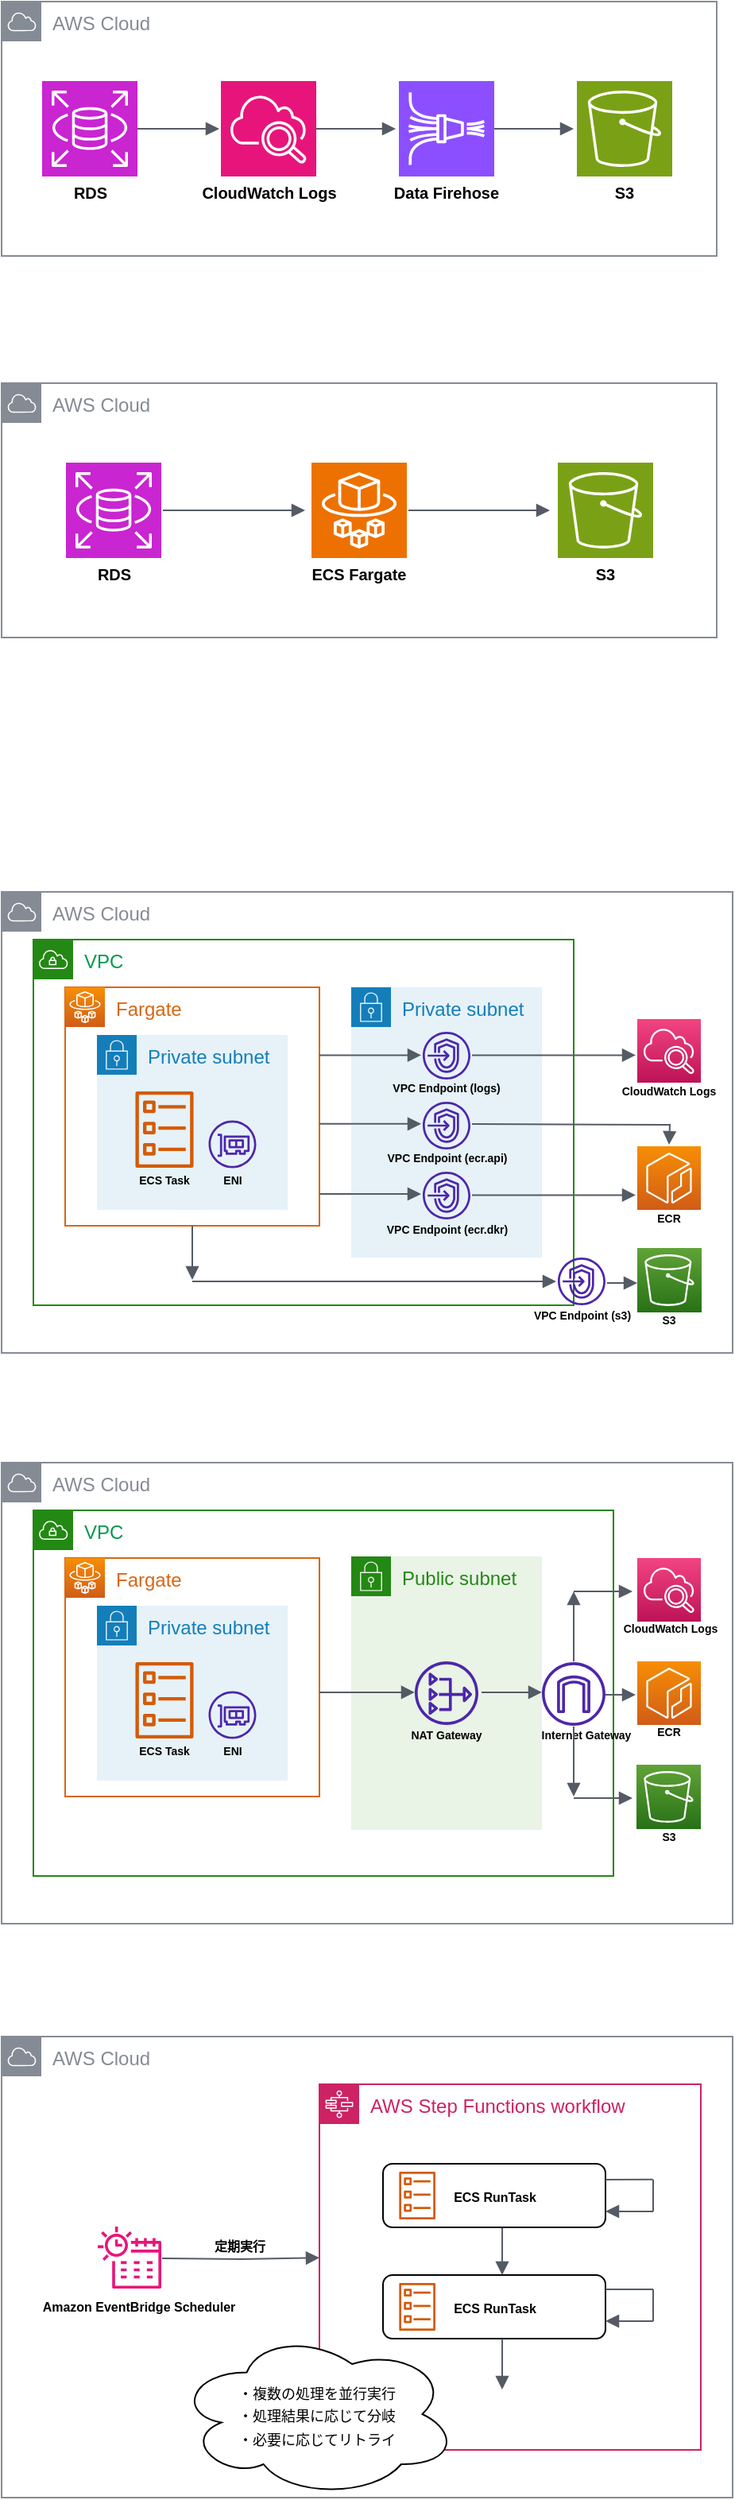 <mxfile>
    <diagram id="STXdUgvK2TSoER9i8NJK" name="ページ1">
        <mxGraphModel dx="736" dy="1633" grid="0" gridSize="10" guides="1" tooltips="1" connect="1" arrows="1" fold="1" page="1" pageScale="1" pageWidth="827" pageHeight="1169" background="#ffffff" math="0" shadow="0">
            <root>
                <mxCell id="0"/>
                <mxCell id="1" parent="0"/>
                <mxCell id="132" value="AWS Cloud" style="sketch=0;outlineConnect=0;gradientColor=none;html=1;whiteSpace=wrap;fontSize=12;fontStyle=0;shape=mxgraph.aws4.group;grIcon=mxgraph.aws4.group_aws_cloud;strokeColor=#858B94;fillColor=none;verticalAlign=top;align=left;spacingLeft=30;fontColor=#858B94;dashed=0;" parent="1" vertex="1">
                    <mxGeometry x="120" y="120" width="460" height="290" as="geometry"/>
                </mxCell>
                <mxCell id="134" value="&lt;font color=&quot;#00994d&quot;&gt;VPC&lt;/font&gt;" style="points=[[0,0],[0.25,0],[0.5,0],[0.75,0],[1,0],[1,0.25],[1,0.5],[1,0.75],[1,1],[0.75,1],[0.5,1],[0.25,1],[0,1],[0,0.75],[0,0.5],[0,0.25]];outlineConnect=0;gradientColor=none;html=1;whiteSpace=wrap;fontSize=12;fontStyle=0;container=1;pointerEvents=0;collapsible=0;recursiveResize=0;shape=mxgraph.aws4.group;grIcon=mxgraph.aws4.group_vpc;strokeColor=#248814;fillColor=none;verticalAlign=top;align=left;spacingLeft=30;fontColor=#AAB7B8;dashed=0;" parent="1" vertex="1">
                    <mxGeometry x="140" y="150" width="340" height="230" as="geometry"/>
                </mxCell>
                <mxCell id="164" value="Fargate" style="points=[[0,0],[0.25,0],[0.5,0],[0.75,0],[1,0],[1,0.25],[1,0.5],[1,0.75],[1,1],[0.75,1],[0.5,1],[0.25,1],[0,1],[0,0.75],[0,0.5],[0,0.25]];outlineConnect=0;gradientColor=none;html=1;whiteSpace=wrap;fontSize=12;fontStyle=0;container=1;pointerEvents=0;collapsible=0;recursiveResize=0;shape=mxgraph.aws4.group;grIcon=mxgraph.aws4.group_spot_fleet;strokeColor=#D86613;fillColor=none;verticalAlign=top;align=left;spacingLeft=30;fontColor=#D86613;dashed=0;strokeWidth=1;" parent="134" vertex="1">
                    <mxGeometry x="20" y="30" width="160" height="150" as="geometry"/>
                </mxCell>
                <mxCell id="135" value="Private subnet" style="points=[[0,0],[0.25,0],[0.5,0],[0.75,0],[1,0],[1,0.25],[1,0.5],[1,0.75],[1,1],[0.75,1],[0.5,1],[0.25,1],[0,1],[0,0.75],[0,0.5],[0,0.25]];outlineConnect=0;gradientColor=none;html=1;whiteSpace=wrap;fontSize=12;fontStyle=0;container=1;pointerEvents=0;collapsible=0;recursiveResize=0;shape=mxgraph.aws4.group;grIcon=mxgraph.aws4.group_security_group;grStroke=0;strokeColor=#147EBA;fillColor=#E6F2F8;verticalAlign=top;align=left;spacingLeft=30;fontColor=#147EBA;dashed=0;" parent="164" vertex="1">
                    <mxGeometry x="20" y="30" width="120" height="110" as="geometry"/>
                </mxCell>
                <mxCell id="148" value="&lt;span style=&quot;font-size: 7px;&quot;&gt;ENI&lt;/span&gt;" style="rounded=0;whiteSpace=wrap;html=1;fillColor=none;fontColor=#000000;strokeColor=none;fontStyle=1" parent="135" vertex="1">
                    <mxGeometry x="52.5" y="79.5" width="65" height="20" as="geometry"/>
                </mxCell>
                <mxCell id="146" value="" style="sketch=0;outlineConnect=0;fontColor=#232F3E;gradientColor=none;fillColor=#4D27AA;strokeColor=none;dashed=0;verticalLabelPosition=bottom;verticalAlign=top;align=center;html=1;fontSize=12;fontStyle=0;aspect=fixed;pointerEvents=1;shape=mxgraph.aws4.elastic_network_interface;strokeWidth=0;" parent="135" vertex="1">
                    <mxGeometry x="70" y="53.5" width="30" height="30" as="geometry"/>
                </mxCell>
                <mxCell id="174" value="" style="sketch=0;outlineConnect=0;fontColor=#232F3E;gradientColor=none;fillColor=#D45B07;strokeColor=none;dashed=0;verticalLabelPosition=bottom;verticalAlign=top;align=center;html=1;fontSize=12;fontStyle=0;aspect=fixed;pointerEvents=1;shape=mxgraph.aws4.ecs_task;strokeWidth=1;" parent="135" vertex="1">
                    <mxGeometry x="24" y="35.5" width="37" height="48" as="geometry"/>
                </mxCell>
                <mxCell id="177" value="&lt;span style=&quot;font-size: 7px;&quot;&gt;ECS Task&lt;br&gt;&lt;/span&gt;" style="rounded=0;whiteSpace=wrap;html=1;fillColor=none;fontColor=#000000;strokeColor=none;fontStyle=1" parent="135" vertex="1">
                    <mxGeometry x="10" y="79.5" width="65" height="20" as="geometry"/>
                </mxCell>
                <mxCell id="165" value="" style="sketch=0;points=[[0,0,0],[0.25,0,0],[0.5,0,0],[0.75,0,0],[1,0,0],[0,1,0],[0.25,1,0],[0.5,1,0],[0.75,1,0],[1,1,0],[0,0.25,0],[0,0.5,0],[0,0.75,0],[1,0.25,0],[1,0.5,0],[1,0.75,0]];outlineConnect=0;fontColor=#232F3E;gradientColor=#F78E04;gradientDirection=north;fillColor=#D05C17;strokeColor=#ffffff;dashed=0;verticalLabelPosition=bottom;verticalAlign=top;align=center;html=1;fontSize=12;fontStyle=0;aspect=fixed;shape=mxgraph.aws4.resourceIcon;resIcon=mxgraph.aws4.fargate;strokeWidth=1;" parent="164" vertex="1">
                    <mxGeometry width="25" height="25" as="geometry"/>
                </mxCell>
                <mxCell id="178" value="Private subnet" style="points=[[0,0],[0.25,0],[0.5,0],[0.75,0],[1,0],[1,0.25],[1,0.5],[1,0.75],[1,1],[0.75,1],[0.5,1],[0.25,1],[0,1],[0,0.75],[0,0.5],[0,0.25]];outlineConnect=0;gradientColor=none;html=1;whiteSpace=wrap;fontSize=12;fontStyle=0;container=1;pointerEvents=0;collapsible=0;recursiveResize=0;shape=mxgraph.aws4.group;grIcon=mxgraph.aws4.group_security_group;grStroke=0;strokeColor=#147EBA;fillColor=#E6F2F8;verticalAlign=top;align=left;spacingLeft=30;fontColor=#147EBA;dashed=0;" parent="134" vertex="1">
                    <mxGeometry x="200" y="30" width="120" height="170" as="geometry"/>
                </mxCell>
                <mxCell id="183" value="&lt;span style=&quot;font-size: 7px;&quot;&gt;VPC Endpoint (logs)&lt;br&gt;&lt;/span&gt;" style="rounded=0;whiteSpace=wrap;html=1;fillColor=none;fontColor=#000000;strokeColor=none;fontStyle=1" parent="178" vertex="1">
                    <mxGeometry x="25" y="52" width="70" height="20" as="geometry"/>
                </mxCell>
                <mxCell id="193" value="&lt;span style=&quot;font-size: 7px;&quot;&gt;VPC Endpoint (ecr.dkr)&lt;br&gt;&lt;/span&gt;" style="rounded=0;whiteSpace=wrap;html=1;fillColor=none;fontColor=#000000;strokeColor=none;fontStyle=1" parent="178" vertex="1">
                    <mxGeometry x="17.5" y="139" width="85" height="23" as="geometry"/>
                </mxCell>
                <mxCell id="194" value="" style="sketch=0;outlineConnect=0;fontColor=#232F3E;gradientColor=none;fillColor=#4D27AA;strokeColor=none;dashed=0;verticalLabelPosition=bottom;verticalAlign=top;align=center;html=1;fontSize=12;fontStyle=0;aspect=fixed;pointerEvents=1;shape=mxgraph.aws4.endpoints;strokeWidth=1;" parent="178" vertex="1">
                    <mxGeometry x="45" y="116" width="30" height="30" as="geometry"/>
                </mxCell>
                <mxCell id="184" value="" style="sketch=0;outlineConnect=0;fontColor=#232F3E;gradientColor=none;fillColor=#4D27AA;strokeColor=none;dashed=0;verticalLabelPosition=bottom;verticalAlign=top;align=center;html=1;fontSize=12;fontStyle=0;aspect=fixed;pointerEvents=1;shape=mxgraph.aws4.endpoints;strokeWidth=1;" parent="178" vertex="1">
                    <mxGeometry x="45" y="28" width="30" height="30" as="geometry"/>
                </mxCell>
                <mxCell id="191" value="&lt;span style=&quot;font-size: 7px;&quot;&gt;VPC Endpoint (ecr.api)&lt;br&gt;&lt;/span&gt;" style="rounded=0;whiteSpace=wrap;html=1;fillColor=none;fontColor=#000000;strokeColor=none;fontStyle=1" parent="178" vertex="1">
                    <mxGeometry x="17.5" y="96" width="85" height="20" as="geometry"/>
                </mxCell>
                <mxCell id="192" value="" style="sketch=0;outlineConnect=0;fontColor=#232F3E;gradientColor=none;fillColor=#4D27AA;strokeColor=none;dashed=0;verticalLabelPosition=bottom;verticalAlign=top;align=center;html=1;fontSize=12;fontStyle=0;aspect=fixed;pointerEvents=1;shape=mxgraph.aws4.endpoints;strokeWidth=1;" parent="178" vertex="1">
                    <mxGeometry x="45" y="72" width="30" height="30" as="geometry"/>
                </mxCell>
                <mxCell id="205" value="" style="edgeStyle=orthogonalEdgeStyle;html=1;endArrow=block;elbow=vertical;startArrow=none;endFill=1;strokeColor=#545B64;rounded=0;fontSize=8;fontColor=#00994D;" parent="178" edge="1">
                    <mxGeometry width="100" relative="1" as="geometry">
                        <mxPoint x="-20" y="42.71" as="sourcePoint"/>
                        <mxPoint x="44" y="42.71" as="targetPoint"/>
                    </mxGeometry>
                </mxCell>
                <mxCell id="206" value="" style="edgeStyle=orthogonalEdgeStyle;html=1;endArrow=block;elbow=vertical;startArrow=none;endFill=1;strokeColor=#545B64;rounded=0;fontSize=8;fontColor=#00994D;" parent="178" edge="1">
                    <mxGeometry width="100" relative="1" as="geometry">
                        <mxPoint x="-20" y="85.91" as="sourcePoint"/>
                        <mxPoint x="44" y="85.91" as="targetPoint"/>
                    </mxGeometry>
                </mxCell>
                <mxCell id="208" value="" style="edgeStyle=orthogonalEdgeStyle;html=1;endArrow=block;elbow=vertical;startArrow=none;endFill=1;strokeColor=#545B64;rounded=0;fontSize=8;fontColor=#00994D;" parent="178" edge="1">
                    <mxGeometry width="100" relative="1" as="geometry">
                        <mxPoint x="76" y="42.71" as="sourcePoint"/>
                        <mxPoint x="179" y="42.71" as="targetPoint"/>
                    </mxGeometry>
                </mxCell>
                <mxCell id="209" value="" style="edgeStyle=orthogonalEdgeStyle;html=1;endArrow=block;elbow=vertical;startArrow=none;endFill=1;strokeColor=#545B64;rounded=0;fontSize=8;fontColor=#00994D;" parent="178" edge="1">
                    <mxGeometry width="100" relative="1" as="geometry">
                        <mxPoint x="76" y="130.71" as="sourcePoint"/>
                        <mxPoint x="179" y="130.71" as="targetPoint"/>
                    </mxGeometry>
                </mxCell>
                <mxCell id="214" value="" style="edgeStyle=orthogonalEdgeStyle;html=1;endArrow=block;elbow=vertical;startArrow=none;endFill=1;strokeColor=#545B64;rounded=0;fontSize=8;fontColor=#00994D;" parent="134" edge="1">
                    <mxGeometry width="100" relative="1" as="geometry">
                        <mxPoint x="276" y="116" as="sourcePoint"/>
                        <mxPoint x="400" y="129" as="targetPoint"/>
                    </mxGeometry>
                </mxCell>
                <mxCell id="219" value="" style="edgeStyle=orthogonalEdgeStyle;html=1;endArrow=block;elbow=vertical;startArrow=none;endFill=1;strokeColor=#545B64;rounded=0;fontSize=8;fontColor=#00994D;" parent="134" edge="1">
                    <mxGeometry width="100" relative="1" as="geometry">
                        <mxPoint x="100" y="215.0" as="sourcePoint"/>
                        <mxPoint x="329" y="215.0" as="targetPoint"/>
                    </mxGeometry>
                </mxCell>
                <mxCell id="185" value="" style="sketch=0;points=[[0,0,0],[0.25,0,0],[0.5,0,0],[0.75,0,0],[1,0,0],[0,1,0],[0.25,1,0],[0.5,1,0],[0.75,1,0],[1,1,0],[0,0.25,0],[0,0.5,0],[0,0.75,0],[1,0.25,0],[1,0.5,0],[1,0.75,0]];points=[[0,0,0],[0.25,0,0],[0.5,0,0],[0.75,0,0],[1,0,0],[0,1,0],[0.25,1,0],[0.5,1,0],[0.75,1,0],[1,1,0],[0,0.25,0],[0,0.5,0],[0,0.75,0],[1,0.25,0],[1,0.5,0],[1,0.75,0]];outlineConnect=0;fontColor=#232F3E;gradientColor=#F34482;gradientDirection=north;fillColor=#BC1356;strokeColor=#ffffff;dashed=0;verticalLabelPosition=bottom;verticalAlign=top;align=center;html=1;fontSize=12;fontStyle=0;aspect=fixed;shape=mxgraph.aws4.resourceIcon;resIcon=mxgraph.aws4.cloudwatch_2;strokeWidth=1;" parent="1" vertex="1">
                    <mxGeometry x="520" y="200" width="40" height="40" as="geometry"/>
                </mxCell>
                <mxCell id="186" value="&lt;span style=&quot;font-size: 7px;&quot;&gt;CloudWatch Logs&lt;br&gt;&lt;/span&gt;" style="rounded=0;whiteSpace=wrap;html=1;fillColor=none;fontColor=#000000;strokeColor=none;fontStyle=1" parent="1" vertex="1">
                    <mxGeometry x="505" y="234" width="70" height="20" as="geometry"/>
                </mxCell>
                <mxCell id="195" value="&lt;span style=&quot;font-size: 7px;&quot;&gt;VPC Endpoint (s3)&lt;br&gt;&lt;/span&gt;" style="rounded=0;whiteSpace=wrap;html=1;fillColor=none;fontColor=#000000;strokeColor=none;fontStyle=1" parent="1" vertex="1">
                    <mxGeometry x="452.5" y="373" width="65" height="23" as="geometry"/>
                </mxCell>
                <mxCell id="197" value="" style="sketch=0;points=[[0,0,0],[0.25,0,0],[0.5,0,0],[0.75,0,0],[1,0,0],[0,1,0],[0.25,1,0],[0.5,1,0],[0.75,1,0],[1,1,0],[0,0.25,0],[0,0.5,0],[0,0.75,0],[1,0.25,0],[1,0.5,0],[1,0.75,0]];outlineConnect=0;fontColor=#232F3E;gradientColor=#F78E04;gradientDirection=north;fillColor=#D05C17;strokeColor=#ffffff;dashed=0;verticalLabelPosition=bottom;verticalAlign=top;align=center;html=1;fontSize=12;fontStyle=0;aspect=fixed;shape=mxgraph.aws4.resourceIcon;resIcon=mxgraph.aws4.ecr;strokeWidth=1;" parent="1" vertex="1">
                    <mxGeometry x="520" y="280" width="40" height="40" as="geometry"/>
                </mxCell>
                <mxCell id="198" value="&lt;span style=&quot;font-size: 7px;&quot;&gt;ECR&lt;br&gt;&lt;/span&gt;" style="rounded=0;whiteSpace=wrap;html=1;fillColor=none;fontColor=#000000;strokeColor=none;fontStyle=1" parent="1" vertex="1">
                    <mxGeometry x="505" y="314" width="70" height="20" as="geometry"/>
                </mxCell>
                <mxCell id="199" value="" style="sketch=0;points=[[0,0,0],[0.25,0,0],[0.5,0,0],[0.75,0,0],[1,0,0],[0,1,0],[0.25,1,0],[0.5,1,0],[0.75,1,0],[1,1,0],[0,0.25,0],[0,0.5,0],[0,0.75,0],[1,0.25,0],[1,0.5,0],[1,0.75,0]];outlineConnect=0;fontColor=#232F3E;gradientColor=#60A337;gradientDirection=north;fillColor=#277116;strokeColor=#ffffff;dashed=0;verticalLabelPosition=bottom;verticalAlign=top;align=center;html=1;fontSize=12;fontStyle=0;aspect=fixed;shape=mxgraph.aws4.resourceIcon;resIcon=mxgraph.aws4.s3;strokeWidth=1;" parent="1" vertex="1">
                    <mxGeometry x="520" y="344" width="40.5" height="40.5" as="geometry"/>
                </mxCell>
                <mxCell id="200" value="&lt;span style=&quot;font-size: 7px;&quot;&gt;S3&lt;br&gt;&lt;/span&gt;" style="rounded=0;whiteSpace=wrap;html=1;fillColor=none;fontColor=#000000;strokeColor=none;fontStyle=1" parent="1" vertex="1">
                    <mxGeometry x="505" y="378" width="70" height="20" as="geometry"/>
                </mxCell>
                <mxCell id="207" value="" style="edgeStyle=orthogonalEdgeStyle;html=1;endArrow=block;elbow=vertical;startArrow=none;endFill=1;strokeColor=#545B64;rounded=0;fontSize=8;fontColor=#00994D;" parent="1" edge="1">
                    <mxGeometry width="100" relative="1" as="geometry">
                        <mxPoint x="320" y="310.0" as="sourcePoint"/>
                        <mxPoint x="384" y="310.0" as="targetPoint"/>
                    </mxGeometry>
                </mxCell>
                <mxCell id="220" value="" style="edgeStyle=orthogonalEdgeStyle;html=1;endArrow=block;elbow=vertical;startArrow=none;endFill=1;strokeColor=#545B64;rounded=0;fontSize=8;fontColor=#00994D;" parent="1" edge="1">
                    <mxGeometry width="100" relative="1" as="geometry">
                        <mxPoint x="240" y="330" as="sourcePoint"/>
                        <mxPoint x="240" y="364" as="targetPoint"/>
                        <Array as="points">
                            <mxPoint x="240" y="350"/>
                            <mxPoint x="240" y="350"/>
                        </Array>
                    </mxGeometry>
                </mxCell>
                <mxCell id="222" value="" style="edgeStyle=orthogonalEdgeStyle;html=1;endArrow=block;elbow=vertical;startArrow=none;endFill=1;strokeColor=#545B64;rounded=0;fontSize=8;fontColor=#00994D;" parent="1" edge="1">
                    <mxGeometry width="100" relative="1" as="geometry">
                        <mxPoint x="501" y="366" as="sourcePoint"/>
                        <mxPoint x="520" y="366" as="targetPoint"/>
                    </mxGeometry>
                </mxCell>
                <mxCell id="196" value="" style="sketch=0;outlineConnect=0;fontColor=#232F3E;gradientColor=none;fillColor=#4D27AA;strokeColor=none;dashed=0;verticalLabelPosition=bottom;verticalAlign=top;align=center;html=1;fontSize=12;fontStyle=0;aspect=fixed;pointerEvents=1;shape=mxgraph.aws4.endpoints;strokeWidth=1;" parent="1" vertex="1">
                    <mxGeometry x="470" y="350" width="30" height="30" as="geometry"/>
                </mxCell>
                <mxCell id="278" value="AWS Cloud" style="sketch=0;outlineConnect=0;gradientColor=none;html=1;whiteSpace=wrap;fontSize=12;fontStyle=0;shape=mxgraph.aws4.group;grIcon=mxgraph.aws4.group_aws_cloud;strokeColor=#858B94;fillColor=none;verticalAlign=top;align=left;spacingLeft=30;fontColor=#858B94;dashed=0;" parent="1" vertex="1">
                    <mxGeometry x="120" y="479" width="460" height="290" as="geometry"/>
                </mxCell>
                <mxCell id="279" value="&lt;font color=&quot;#00994d&quot;&gt;VPC&lt;/font&gt;" style="points=[[0,0],[0.25,0],[0.5,0],[0.75,0],[1,0],[1,0.25],[1,0.5],[1,0.75],[1,1],[0.75,1],[0.5,1],[0.25,1],[0,1],[0,0.75],[0,0.5],[0,0.25]];outlineConnect=0;gradientColor=none;html=1;whiteSpace=wrap;fontSize=12;fontStyle=0;container=1;pointerEvents=0;collapsible=0;recursiveResize=0;shape=mxgraph.aws4.group;grIcon=mxgraph.aws4.group_vpc;strokeColor=#248814;fillColor=none;verticalAlign=top;align=left;spacingLeft=30;fontColor=#AAB7B8;dashed=0;" parent="1" vertex="1">
                    <mxGeometry x="140" y="509" width="365" height="230" as="geometry"/>
                </mxCell>
                <mxCell id="280" value="Fargate" style="points=[[0,0],[0.25,0],[0.5,0],[0.75,0],[1,0],[1,0.25],[1,0.5],[1,0.75],[1,1],[0.75,1],[0.5,1],[0.25,1],[0,1],[0,0.75],[0,0.5],[0,0.25]];outlineConnect=0;gradientColor=none;html=1;whiteSpace=wrap;fontSize=12;fontStyle=0;container=1;pointerEvents=0;collapsible=0;recursiveResize=0;shape=mxgraph.aws4.group;grIcon=mxgraph.aws4.group_spot_fleet;strokeColor=#D86613;fillColor=none;verticalAlign=top;align=left;spacingLeft=30;fontColor=#D86613;dashed=0;strokeWidth=1;" parent="279" vertex="1">
                    <mxGeometry x="20" y="30" width="160" height="150" as="geometry"/>
                </mxCell>
                <mxCell id="281" value="Private subnet" style="points=[[0,0],[0.25,0],[0.5,0],[0.75,0],[1,0],[1,0.25],[1,0.5],[1,0.75],[1,1],[0.75,1],[0.5,1],[0.25,1],[0,1],[0,0.75],[0,0.5],[0,0.25]];outlineConnect=0;gradientColor=none;html=1;whiteSpace=wrap;fontSize=12;fontStyle=0;container=1;pointerEvents=0;collapsible=0;recursiveResize=0;shape=mxgraph.aws4.group;grIcon=mxgraph.aws4.group_security_group;grStroke=0;strokeColor=#147EBA;fillColor=#E6F2F8;verticalAlign=top;align=left;spacingLeft=30;fontColor=#147EBA;dashed=0;" parent="280" vertex="1">
                    <mxGeometry x="20" y="30" width="120" height="110" as="geometry"/>
                </mxCell>
                <mxCell id="282" value="&lt;span style=&quot;font-size: 7px;&quot;&gt;ENI&lt;/span&gt;" style="rounded=0;whiteSpace=wrap;html=1;fillColor=none;fontColor=#000000;strokeColor=none;fontStyle=1" parent="281" vertex="1">
                    <mxGeometry x="52.5" y="79.5" width="65" height="20" as="geometry"/>
                </mxCell>
                <mxCell id="283" value="" style="sketch=0;outlineConnect=0;fontColor=#232F3E;gradientColor=none;fillColor=#4D27AA;strokeColor=none;dashed=0;verticalLabelPosition=bottom;verticalAlign=top;align=center;html=1;fontSize=12;fontStyle=0;aspect=fixed;pointerEvents=1;shape=mxgraph.aws4.elastic_network_interface;strokeWidth=0;" parent="281" vertex="1">
                    <mxGeometry x="70" y="53.5" width="30" height="30" as="geometry"/>
                </mxCell>
                <mxCell id="284" value="" style="sketch=0;outlineConnect=0;fontColor=#232F3E;gradientColor=none;fillColor=#D45B07;strokeColor=none;dashed=0;verticalLabelPosition=bottom;verticalAlign=top;align=center;html=1;fontSize=12;fontStyle=0;aspect=fixed;pointerEvents=1;shape=mxgraph.aws4.ecs_task;strokeWidth=1;" parent="281" vertex="1">
                    <mxGeometry x="24" y="35.5" width="37" height="48" as="geometry"/>
                </mxCell>
                <mxCell id="286" value="&lt;span style=&quot;font-size: 7px;&quot;&gt;ECS Task&lt;br&gt;&lt;/span&gt;" style="rounded=0;whiteSpace=wrap;html=1;fillColor=none;fontColor=#000000;strokeColor=none;fontStyle=1" parent="281" vertex="1">
                    <mxGeometry x="10" y="79.5" width="65" height="20" as="geometry"/>
                </mxCell>
                <mxCell id="287" value="" style="sketch=0;points=[[0,0,0],[0.25,0,0],[0.5,0,0],[0.75,0,0],[1,0,0],[0,1,0],[0.25,1,0],[0.5,1,0],[0.75,1,0],[1,1,0],[0,0.25,0],[0,0.5,0],[0,0.75,0],[1,0.25,0],[1,0.5,0],[1,0.75,0]];outlineConnect=0;fontColor=#232F3E;gradientColor=#F78E04;gradientDirection=north;fillColor=#D05C17;strokeColor=#ffffff;dashed=0;verticalLabelPosition=bottom;verticalAlign=top;align=center;html=1;fontSize=12;fontStyle=0;aspect=fixed;shape=mxgraph.aws4.resourceIcon;resIcon=mxgraph.aws4.fargate;strokeWidth=1;" parent="280" vertex="1">
                    <mxGeometry width="25" height="25" as="geometry"/>
                </mxCell>
                <mxCell id="233" value="" style="sketch=0;outlineConnect=0;fontColor=#232F3E;gradientColor=none;fillColor=#4D27AA;strokeColor=none;dashed=0;verticalLabelPosition=bottom;verticalAlign=top;align=center;html=1;fontSize=12;fontStyle=0;aspect=fixed;pointerEvents=1;shape=mxgraph.aws4.internet_gateway;" parent="279" vertex="1">
                    <mxGeometry x="320" y="95.5" width="40" height="40" as="geometry"/>
                </mxCell>
                <mxCell id="331" value="&lt;span style=&quot;font-size: 7px;&quot;&gt;Internet Gateway&lt;br&gt;&lt;/span&gt;" style="rounded=0;whiteSpace=wrap;html=1;fillColor=none;fontColor=#000000;strokeColor=none;fontStyle=1" parent="279" vertex="1">
                    <mxGeometry x="313" y="130" width="70" height="20" as="geometry"/>
                </mxCell>
                <mxCell id="302" value="" style="sketch=0;points=[[0,0,0],[0.25,0,0],[0.5,0,0],[0.75,0,0],[1,0,0],[0,1,0],[0.25,1,0],[0.5,1,0],[0.75,1,0],[1,1,0],[0,0.25,0],[0,0.5,0],[0,0.75,0],[1,0.25,0],[1,0.5,0],[1,0.75,0]];points=[[0,0,0],[0.25,0,0],[0.5,0,0],[0.75,0,0],[1,0,0],[0,1,0],[0.25,1,0],[0.5,1,0],[0.75,1,0],[1,1,0],[0,0.25,0],[0,0.5,0],[0,0.75,0],[1,0.25,0],[1,0.5,0],[1,0.75,0]];outlineConnect=0;fontColor=#232F3E;gradientColor=#F34482;gradientDirection=north;fillColor=#BC1356;strokeColor=#ffffff;dashed=0;verticalLabelPosition=bottom;verticalAlign=top;align=center;html=1;fontSize=12;fontStyle=0;aspect=fixed;shape=mxgraph.aws4.resourceIcon;resIcon=mxgraph.aws4.cloudwatch_2;strokeWidth=1;" parent="1" vertex="1">
                    <mxGeometry x="520" y="539" width="40" height="40" as="geometry"/>
                </mxCell>
                <mxCell id="303" value="&lt;span style=&quot;font-size: 7px;&quot;&gt;CloudWatch Logs&lt;br&gt;&lt;/span&gt;" style="rounded=0;whiteSpace=wrap;html=1;fillColor=none;fontColor=#000000;strokeColor=none;fontStyle=1" parent="1" vertex="1">
                    <mxGeometry x="506.25" y="572" width="70" height="20" as="geometry"/>
                </mxCell>
                <mxCell id="305" value="" style="sketch=0;points=[[0,0,0],[0.25,0,0],[0.5,0,0],[0.75,0,0],[1,0,0],[0,1,0],[0.25,1,0],[0.5,1,0],[0.75,1,0],[1,1,0],[0,0.25,0],[0,0.5,0],[0,0.75,0],[1,0.25,0],[1,0.5,0],[1,0.75,0]];outlineConnect=0;fontColor=#232F3E;gradientColor=#F78E04;gradientDirection=north;fillColor=#D05C17;strokeColor=#ffffff;dashed=0;verticalLabelPosition=bottom;verticalAlign=top;align=center;html=1;fontSize=12;fontStyle=0;aspect=fixed;shape=mxgraph.aws4.resourceIcon;resIcon=mxgraph.aws4.ecr;strokeWidth=1;" parent="1" vertex="1">
                    <mxGeometry x="520" y="604" width="40" height="40" as="geometry"/>
                </mxCell>
                <mxCell id="306" value="&lt;span style=&quot;font-size: 7px;&quot;&gt;ECR&lt;br&gt;&lt;/span&gt;" style="rounded=0;whiteSpace=wrap;html=1;fillColor=none;fontColor=#000000;strokeColor=none;fontStyle=1" parent="1" vertex="1">
                    <mxGeometry x="505" y="637" width="70" height="20" as="geometry"/>
                </mxCell>
                <mxCell id="307" value="" style="sketch=0;points=[[0,0,0],[0.25,0,0],[0.5,0,0],[0.75,0,0],[1,0,0],[0,1,0],[0.25,1,0],[0.5,1,0],[0.75,1,0],[1,1,0],[0,0.25,0],[0,0.5,0],[0,0.75,0],[1,0.25,0],[1,0.5,0],[1,0.75,0]];outlineConnect=0;fontColor=#232F3E;gradientColor=#60A337;gradientDirection=north;fillColor=#277116;strokeColor=#ffffff;dashed=0;verticalLabelPosition=bottom;verticalAlign=top;align=center;html=1;fontSize=12;fontStyle=0;aspect=fixed;shape=mxgraph.aws4.resourceIcon;resIcon=mxgraph.aws4.s3;strokeWidth=1;" parent="1" vertex="1">
                    <mxGeometry x="519.5" y="669" width="40.5" height="40.5" as="geometry"/>
                </mxCell>
                <mxCell id="308" value="&lt;span style=&quot;font-size: 7px;&quot;&gt;S3&lt;br&gt;&lt;/span&gt;" style="rounded=0;whiteSpace=wrap;html=1;fillColor=none;fontColor=#000000;strokeColor=none;fontStyle=1" parent="1" vertex="1">
                    <mxGeometry x="505" y="703" width="70" height="20" as="geometry"/>
                </mxCell>
                <mxCell id="315" value="Public subnet" style="points=[[0,0],[0.25,0],[0.5,0],[0.75,0],[1,0],[1,0.25],[1,0.5],[1,0.75],[1,1],[0.75,1],[0.5,1],[0.25,1],[0,1],[0,0.75],[0,0.5],[0,0.25]];outlineConnect=0;gradientColor=none;html=1;whiteSpace=wrap;fontSize=12;fontStyle=0;container=1;pointerEvents=0;collapsible=0;recursiveResize=0;shape=mxgraph.aws4.group;grIcon=mxgraph.aws4.group_security_group;grStroke=0;strokeColor=#248814;fillColor=#E9F3E6;verticalAlign=top;align=left;spacingLeft=30;fontColor=#248814;dashed=0;" parent="1" vertex="1">
                    <mxGeometry x="340" y="538" width="120" height="172" as="geometry"/>
                </mxCell>
                <mxCell id="242" value="" style="sketch=0;outlineConnect=0;fontColor=#232F3E;gradientColor=none;fillColor=#4D27AA;strokeColor=none;dashed=0;verticalLabelPosition=bottom;verticalAlign=top;align=center;html=1;fontSize=12;fontStyle=0;aspect=fixed;pointerEvents=1;shape=mxgraph.aws4.nat_gateway;" parent="315" vertex="1">
                    <mxGeometry x="40" y="66" width="40" height="40" as="geometry"/>
                </mxCell>
                <mxCell id="241" value="" style="edgeStyle=orthogonalEdgeStyle;html=1;endArrow=block;elbow=vertical;startArrow=none;endFill=1;strokeColor=#545B64;rounded=0;fontSize=8;fontColor=#00994D;" parent="315" edge="1">
                    <mxGeometry width="100" relative="1" as="geometry">
                        <mxPoint x="-20" y="85.44" as="sourcePoint"/>
                        <mxPoint x="40" y="85.44" as="targetPoint"/>
                    </mxGeometry>
                </mxCell>
                <mxCell id="243" value="" style="edgeStyle=orthogonalEdgeStyle;html=1;endArrow=block;elbow=vertical;startArrow=none;endFill=1;strokeColor=#545B64;rounded=0;fontSize=8;fontColor=#00994D;" parent="315" edge="1">
                    <mxGeometry width="100" relative="1" as="geometry">
                        <mxPoint x="82" y="85.44" as="sourcePoint"/>
                        <mxPoint x="120" y="85.44" as="targetPoint"/>
                    </mxGeometry>
                </mxCell>
                <mxCell id="328" value="&lt;span style=&quot;font-size: 7px;&quot;&gt;NAT Gateway&lt;br&gt;&lt;/span&gt;" style="rounded=0;whiteSpace=wrap;html=1;fillColor=none;fontColor=#000000;strokeColor=none;fontStyle=1" parent="315" vertex="1">
                    <mxGeometry x="25" y="101" width="70" height="20" as="geometry"/>
                </mxCell>
                <mxCell id="322" value="" style="edgeStyle=orthogonalEdgeStyle;html=1;endArrow=block;elbow=vertical;startArrow=none;endFill=1;strokeColor=#545B64;rounded=0;fontSize=8;fontColor=#00994D;" parent="1" edge="1">
                    <mxGeometry width="100" relative="1" as="geometry">
                        <mxPoint x="480" y="604" as="sourcePoint"/>
                        <mxPoint x="480" y="560" as="targetPoint"/>
                        <Array as="points">
                            <mxPoint x="480" y="590"/>
                            <mxPoint x="480" y="590"/>
                        </Array>
                    </mxGeometry>
                </mxCell>
                <mxCell id="323" value="" style="edgeStyle=orthogonalEdgeStyle;html=1;endArrow=block;elbow=vertical;startArrow=none;endFill=1;strokeColor=#545B64;rounded=0;fontSize=8;fontColor=#00994D;" parent="1" edge="1">
                    <mxGeometry width="100" relative="1" as="geometry">
                        <mxPoint x="480" y="560" as="sourcePoint"/>
                        <mxPoint x="517" y="560" as="targetPoint"/>
                    </mxGeometry>
                </mxCell>
                <mxCell id="324" value="" style="edgeStyle=orthogonalEdgeStyle;html=1;endArrow=block;elbow=vertical;startArrow=none;endFill=1;strokeColor=#545B64;rounded=0;fontSize=8;fontColor=#00994D;" parent="1" edge="1">
                    <mxGeometry width="100" relative="1" as="geometry">
                        <mxPoint x="480" y="645" as="sourcePoint"/>
                        <mxPoint x="480" y="689" as="targetPoint"/>
                        <Array as="points">
                            <mxPoint x="480" y="675"/>
                            <mxPoint x="480" y="675"/>
                        </Array>
                    </mxGeometry>
                </mxCell>
                <mxCell id="325" value="" style="edgeStyle=orthogonalEdgeStyle;html=1;endArrow=block;elbow=vertical;startArrow=none;endFill=1;strokeColor=#545B64;rounded=0;fontSize=8;fontColor=#00994D;" parent="1" edge="1">
                    <mxGeometry width="100" relative="1" as="geometry">
                        <mxPoint x="480" y="690" as="sourcePoint"/>
                        <mxPoint x="517" y="690" as="targetPoint"/>
                    </mxGeometry>
                </mxCell>
                <mxCell id="326" value="" style="edgeStyle=orthogonalEdgeStyle;html=1;endArrow=block;elbow=vertical;startArrow=none;endFill=1;strokeColor=#545B64;rounded=0;fontSize=8;fontColor=#00994D;" parent="1" edge="1">
                    <mxGeometry width="100" relative="1" as="geometry">
                        <mxPoint x="500" y="625" as="sourcePoint"/>
                        <mxPoint x="519" y="625" as="targetPoint"/>
                    </mxGeometry>
                </mxCell>
                <mxCell id="333" value="AWS Cloud" style="sketch=0;outlineConnect=0;gradientColor=none;html=1;whiteSpace=wrap;fontSize=12;fontStyle=0;shape=mxgraph.aws4.group;grIcon=mxgraph.aws4.group_aws_cloud;strokeColor=#858B94;fillColor=none;verticalAlign=top;align=left;spacingLeft=30;fontColor=#858B94;dashed=0;" parent="1" vertex="1">
                    <mxGeometry x="120" y="840" width="460" height="290" as="geometry"/>
                </mxCell>
                <mxCell id="345" value="&lt;font style=&quot;font-size: 8px;&quot;&gt;Amazon EventBridge Scheduler&lt;/font&gt;" style="rounded=0;whiteSpace=wrap;html=1;fillColor=none;fontColor=#000000;strokeColor=none;fontStyle=1" parent="1" vertex="1">
                    <mxGeometry x="134.25" y="999" width="144.5" height="20" as="geometry"/>
                </mxCell>
                <mxCell id="358" value="" style="edgeStyle=orthogonalEdgeStyle;html=1;endArrow=block;elbow=vertical;startArrow=none;endFill=1;strokeColor=#545B64;rounded=0;fontSize=8;fontColor=#00994D;exitX=1;exitY=0.5;exitDx=0;exitDy=0;exitPerimeter=0;" parent="1" edge="1">
                    <mxGeometry width="100" relative="1" as="geometry">
                        <mxPoint x="221.0" y="979.5" as="sourcePoint"/>
                        <mxPoint x="320" y="979.13" as="targetPoint"/>
                    </mxGeometry>
                </mxCell>
                <mxCell id="360" value="AWS Step Functions workflow" style="points=[[0,0],[0.25,0],[0.5,0],[0.75,0],[1,0],[1,0.25],[1,0.5],[1,0.75],[1,1],[0.75,1],[0.5,1],[0.25,1],[0,1],[0,0.75],[0,0.5],[0,0.25]];outlineConnect=0;gradientColor=none;html=1;whiteSpace=wrap;fontSize=12;fontStyle=0;container=1;pointerEvents=0;collapsible=0;recursiveResize=0;shape=mxgraph.aws4.group;grIcon=mxgraph.aws4.group_aws_step_functions_workflow;strokeColor=#CD2264;fillColor=none;verticalAlign=top;align=left;spacingLeft=30;fontColor=#CD2264;dashed=0;" parent="1" vertex="1">
                    <mxGeometry x="320" y="870" width="240" height="230" as="geometry"/>
                </mxCell>
                <mxCell id="366" value="" style="rounded=1;whiteSpace=wrap;html=1;fillColor=default;" parent="360" vertex="1">
                    <mxGeometry x="40" y="120" width="140" height="40" as="geometry"/>
                </mxCell>
                <mxCell id="357" value="" style="edgeStyle=orthogonalEdgeStyle;html=1;endArrow=block;elbow=vertical;startArrow=none;endFill=1;strokeColor=#545B64;rounded=0;fontSize=8;fontColor=#00994D;" parent="360" edge="1">
                    <mxGeometry width="100" relative="1" as="geometry">
                        <mxPoint x="115.03" y="88" as="sourcePoint"/>
                        <mxPoint x="115" y="120" as="targetPoint"/>
                        <Array as="points">
                            <mxPoint x="115.03" y="118"/>
                            <mxPoint x="115.03" y="118"/>
                        </Array>
                    </mxGeometry>
                </mxCell>
                <mxCell id="374" value="" style="sketch=0;outlineConnect=0;fontColor=#232F3E;gradientColor=none;fillColor=#D45B07;strokeColor=none;dashed=0;verticalLabelPosition=bottom;verticalAlign=top;align=center;html=1;fontSize=12;fontStyle=0;aspect=fixed;pointerEvents=1;shape=mxgraph.aws4.ecs_task;strokeWidth=1;" parent="360" vertex="1">
                    <mxGeometry x="50" y="125" width="23.13" height="30" as="geometry"/>
                </mxCell>
                <mxCell id="376" value="&lt;font style=&quot;font-size: 8px;&quot;&gt;ECS RunTask&lt;/font&gt;" style="rounded=0;whiteSpace=wrap;html=1;fillColor=none;fontColor=#000000;strokeColor=none;fontStyle=1" parent="360" vertex="1">
                    <mxGeometry x="77.5" y="130" width="65" height="20" as="geometry"/>
                </mxCell>
                <mxCell id="365" value="" style="rounded=1;whiteSpace=wrap;html=1;fillColor=default;" parent="360" vertex="1">
                    <mxGeometry x="40" y="50" width="140" height="40" as="geometry"/>
                </mxCell>
                <mxCell id="372" value="&lt;font style=&quot;font-size: 8px;&quot;&gt;ECS RunTask&lt;/font&gt;" style="rounded=0;whiteSpace=wrap;html=1;fillColor=none;fontColor=#000000;strokeColor=none;fontStyle=1" parent="360" vertex="1">
                    <mxGeometry x="77.5" y="60" width="65" height="20" as="geometry"/>
                </mxCell>
                <mxCell id="371" value="" style="sketch=0;outlineConnect=0;fontColor=#232F3E;gradientColor=none;fillColor=#D45B07;strokeColor=none;dashed=0;verticalLabelPosition=bottom;verticalAlign=top;align=center;html=1;fontSize=12;fontStyle=0;aspect=fixed;pointerEvents=1;shape=mxgraph.aws4.ecs_task;strokeWidth=1;" parent="360" vertex="1">
                    <mxGeometry x="50" y="55" width="23.13" height="30" as="geometry"/>
                </mxCell>
                <mxCell id="380" value="" style="endArrow=none;html=1;strokeColor=#545B64;exitX=0.891;exitY=0.31;exitDx=0;exitDy=0;exitPerimeter=0;" parent="360" source="333" edge="1">
                    <mxGeometry width="50" height="50" relative="1" as="geometry">
                        <mxPoint x="200" y="60" as="sourcePoint"/>
                        <mxPoint x="180" y="60" as="targetPoint"/>
                    </mxGeometry>
                </mxCell>
                <mxCell id="362" value="" style="sketch=0;outlineConnect=0;fontColor=#232F3E;gradientColor=none;fillColor=#E7157B;strokeColor=none;dashed=0;verticalLabelPosition=bottom;verticalAlign=top;align=center;html=1;fontSize=12;fontStyle=0;aspect=fixed;pointerEvents=1;shape=mxgraph.aws4.eventbridge_scheduler;" parent="1" vertex="1">
                    <mxGeometry x="180.5" y="959" width="40" height="40" as="geometry"/>
                </mxCell>
                <mxCell id="364" value="&lt;span style=&quot;font-size: 8px;&quot;&gt;定期実行&lt;/span&gt;" style="rounded=0;whiteSpace=wrap;html=1;fillColor=none;fontColor=#000000;strokeColor=none;fontStyle=1" parent="1" vertex="1">
                    <mxGeometry x="240" y="961" width="60" height="20" as="geometry"/>
                </mxCell>
                <mxCell id="368" value="" style="edgeStyle=orthogonalEdgeStyle;html=1;endArrow=block;elbow=vertical;startArrow=none;endFill=1;strokeColor=#545B64;rounded=0;fontSize=8;fontColor=#00994D;" parent="1" edge="1">
                    <mxGeometry width="100" relative="1" as="geometry">
                        <mxPoint x="435.03" y="1030" as="sourcePoint"/>
                        <mxPoint x="435" y="1062" as="targetPoint"/>
                        <Array as="points">
                            <mxPoint x="435.03" y="1060"/>
                            <mxPoint x="435.03" y="1060"/>
                        </Array>
                    </mxGeometry>
                </mxCell>
                <mxCell id="378" value="" style="edgeStyle=orthogonalEdgeStyle;html=1;endArrow=block;elbow=vertical;startArrow=none;endFill=1;strokeColor=#545B64;rounded=0;fontSize=8;fontColor=#00994D;" parent="1" edge="1">
                    <mxGeometry width="100" relative="1" as="geometry">
                        <mxPoint x="530" y="950" as="sourcePoint"/>
                        <mxPoint x="500" y="950" as="targetPoint"/>
                    </mxGeometry>
                </mxCell>
                <mxCell id="381" value="" style="endArrow=none;html=1;strokeColor=#545B64;" parent="1" edge="1">
                    <mxGeometry width="50" height="50" relative="1" as="geometry">
                        <mxPoint x="530" y="950" as="sourcePoint"/>
                        <mxPoint x="530" y="930" as="targetPoint"/>
                    </mxGeometry>
                </mxCell>
                <mxCell id="382" value="" style="endArrow=none;html=1;strokeColor=#545B64;exitX=0.891;exitY=0.31;exitDx=0;exitDy=0;exitPerimeter=0;" parent="1" edge="1">
                    <mxGeometry width="50" height="50" relative="1" as="geometry">
                        <mxPoint x="530" y="999" as="sourcePoint"/>
                        <mxPoint x="500" y="999" as="targetPoint"/>
                    </mxGeometry>
                </mxCell>
                <mxCell id="383" value="" style="edgeStyle=orthogonalEdgeStyle;html=1;endArrow=block;elbow=vertical;startArrow=none;endFill=1;strokeColor=#545B64;rounded=0;fontSize=8;fontColor=#00994D;" parent="1" edge="1">
                    <mxGeometry width="100" relative="1" as="geometry">
                        <mxPoint x="530" y="1019" as="sourcePoint"/>
                        <mxPoint x="500" y="1019" as="targetPoint"/>
                    </mxGeometry>
                </mxCell>
                <mxCell id="384" value="" style="endArrow=none;html=1;strokeColor=#545B64;" parent="1" edge="1">
                    <mxGeometry width="50" height="50" relative="1" as="geometry">
                        <mxPoint x="530" y="1019" as="sourcePoint"/>
                        <mxPoint x="530" y="999" as="targetPoint"/>
                    </mxGeometry>
                </mxCell>
                <mxCell id="386" value="&lt;font style=&quot;font-size: 9px;&quot;&gt;・複数の処理を並行実行&lt;/font&gt;&lt;div&gt;&lt;font style=&quot;font-size: 9px;&quot;&gt;・処理結果に応じて分岐&lt;/font&gt;&lt;/div&gt;&lt;div&gt;&lt;span style=&quot;background-color: transparent; font-size: 9px;&quot;&gt;・必要に応じてリトライ&lt;/span&gt;&lt;/div&gt;" style="ellipse;shape=cloud;whiteSpace=wrap;html=1;" parent="1" vertex="1">
                    <mxGeometry x="230" y="1025" width="176.87" height="105" as="geometry"/>
                </mxCell>
                <mxCell id="387" value="AWS Cloud" style="sketch=0;outlineConnect=0;gradientColor=none;html=1;whiteSpace=wrap;fontSize=12;fontStyle=0;shape=mxgraph.aws4.group;grIcon=mxgraph.aws4.group_aws_cloud;strokeColor=#858B94;fillColor=none;verticalAlign=top;align=left;spacingLeft=30;fontColor=#858B94;dashed=0;" vertex="1" parent="1">
                    <mxGeometry x="120" y="-440" width="450" height="160" as="geometry"/>
                </mxCell>
                <mxCell id="410" value="&lt;font style=&quot;font-size: 10px;&quot;&gt;CloudWatch Logs&lt;/font&gt;" style="rounded=0;whiteSpace=wrap;html=1;fillColor=none;fontColor=#000000;strokeColor=none;fontStyle=1" vertex="1" parent="1">
                    <mxGeometry x="241.75" y="-330" width="92.5" height="20" as="geometry"/>
                </mxCell>
                <mxCell id="416" value="" style="edgeStyle=orthogonalEdgeStyle;html=1;endArrow=block;elbow=vertical;startArrow=none;endFill=1;strokeColor=#545B64;rounded=0;fontSize=8;fontColor=#00994D;entryX=0;entryY=0.5;entryDx=0;entryDy=0;entryPerimeter=0;exitX=1;exitY=0.5;exitDx=0;exitDy=0;exitPerimeter=0;" edge="1" parent="1">
                    <mxGeometry width="100" relative="1" as="geometry">
                        <mxPoint x="205.5" y="-360" as="sourcePoint"/>
                        <mxPoint x="257" y="-360" as="targetPoint"/>
                    </mxGeometry>
                </mxCell>
                <mxCell id="420" value="" style="sketch=0;points=[[0,0,0],[0.25,0,0],[0.5,0,0],[0.75,0,0],[1,0,0],[0,1,0],[0.25,1,0],[0.5,1,0],[0.75,1,0],[1,1,0],[0,0.25,0],[0,0.5,0],[0,0.75,0],[1,0.25,0],[1,0.5,0],[1,0.75,0]];outlineConnect=0;fontColor=#232F3E;fillColor=#C925D1;strokeColor=#ffffff;dashed=0;verticalLabelPosition=bottom;verticalAlign=top;align=center;html=1;fontSize=12;fontStyle=0;aspect=fixed;shape=mxgraph.aws4.resourceIcon;resIcon=mxgraph.aws4.rds;" vertex="1" parent="1">
                    <mxGeometry x="145.5" y="-390" width="60" height="60" as="geometry"/>
                </mxCell>
                <mxCell id="421" value="" style="sketch=0;points=[[0,0,0],[0.25,0,0],[0.5,0,0],[0.75,0,0],[1,0,0],[0,1,0],[0.25,1,0],[0.5,1,0],[0.75,1,0],[1,1,0],[0,0.25,0],[0,0.5,0],[0,0.75,0],[1,0.25,0],[1,0.5,0],[1,0.75,0]];outlineConnect=0;fontColor=#232F3E;fillColor=#8C4FFF;strokeColor=#ffffff;dashed=0;verticalLabelPosition=bottom;verticalAlign=top;align=center;html=1;fontSize=12;fontStyle=0;aspect=fixed;shape=mxgraph.aws4.resourceIcon;resIcon=mxgraph.aws4.kinesis_data_firehose;gradientColor=none;" vertex="1" parent="1">
                    <mxGeometry x="370" y="-390" width="60" height="60" as="geometry"/>
                </mxCell>
                <mxCell id="422" value="&lt;font style=&quot;font-size: 10px;&quot;&gt;S3&lt;/font&gt;" style="rounded=0;whiteSpace=wrap;html=1;fillColor=none;fontColor=#000000;strokeColor=none;fontStyle=1" vertex="1" parent="1">
                    <mxGeometry x="477" y="-330" width="70" height="20" as="geometry"/>
                </mxCell>
                <mxCell id="423" value="&lt;font style=&quot;font-size: 10px;&quot;&gt;Data Firehose&lt;/font&gt;" style="rounded=0;whiteSpace=wrap;html=1;fillColor=none;fontColor=#000000;strokeColor=none;fontStyle=1" vertex="1" parent="1">
                    <mxGeometry x="365" y="-330" width="70" height="20" as="geometry"/>
                </mxCell>
                <mxCell id="424" value="&lt;font style=&quot;font-size: 10px;&quot;&gt;RDS&lt;/font&gt;" style="rounded=0;whiteSpace=wrap;html=1;fillColor=none;fontColor=#000000;strokeColor=none;fontStyle=1" vertex="1" parent="1">
                    <mxGeometry x="140.5" y="-330" width="70" height="20" as="geometry"/>
                </mxCell>
                <mxCell id="425" value="" style="sketch=0;points=[[0,0,0],[0.25,0,0],[0.5,0,0],[0.75,0,0],[1,0,0],[0,1,0],[0.25,1,0],[0.5,1,0],[0.75,1,0],[1,1,0],[0,0.25,0],[0,0.5,0],[0,0.75,0],[1,0.25,0],[1,0.5,0],[1,0.75,0]];points=[[0,0,0],[0.25,0,0],[0.5,0,0],[0.75,0,0],[1,0,0],[0,1,0],[0.25,1,0],[0.5,1,0],[0.75,1,0],[1,1,0],[0,0.25,0],[0,0.5,0],[0,0.75,0],[1,0.25,0],[1,0.5,0],[1,0.75,0]];outlineConnect=0;fontColor=#232F3E;fillColor=#E7157B;strokeColor=#ffffff;dashed=0;verticalLabelPosition=bottom;verticalAlign=top;align=center;html=1;fontSize=12;fontStyle=0;aspect=fixed;shape=mxgraph.aws4.resourceIcon;resIcon=mxgraph.aws4.cloudwatch_2;" vertex="1" parent="1">
                    <mxGeometry x="258" y="-390" width="60" height="60" as="geometry"/>
                </mxCell>
                <mxCell id="426" value="" style="sketch=0;points=[[0,0,0],[0.25,0,0],[0.5,0,0],[0.75,0,0],[1,0,0],[0,1,0],[0.25,1,0],[0.5,1,0],[0.75,1,0],[1,1,0],[0,0.25,0],[0,0.5,0],[0,0.75,0],[1,0.25,0],[1,0.5,0],[1,0.75,0]];outlineConnect=0;fontColor=#232F3E;fillColor=#7AA116;strokeColor=#ffffff;dashed=0;verticalLabelPosition=bottom;verticalAlign=top;align=center;html=1;fontSize=12;fontStyle=0;aspect=fixed;shape=mxgraph.aws4.resourceIcon;resIcon=mxgraph.aws4.s3;" vertex="1" parent="1">
                    <mxGeometry x="482" y="-390" width="60" height="60" as="geometry"/>
                </mxCell>
                <mxCell id="428" value="" style="edgeStyle=orthogonalEdgeStyle;html=1;endArrow=block;elbow=vertical;startArrow=none;endFill=1;strokeColor=#545B64;rounded=0;fontSize=8;fontColor=#00994D;entryX=0;entryY=0.5;entryDx=0;entryDy=0;entryPerimeter=0;exitX=1;exitY=0.5;exitDx=0;exitDy=0;exitPerimeter=0;" edge="1" parent="1">
                    <mxGeometry width="100" relative="1" as="geometry">
                        <mxPoint x="430" y="-360" as="sourcePoint"/>
                        <mxPoint x="480" y="-360" as="targetPoint"/>
                    </mxGeometry>
                </mxCell>
                <mxCell id="429" value="" style="edgeStyle=orthogonalEdgeStyle;html=1;endArrow=block;elbow=vertical;startArrow=none;endFill=1;strokeColor=#545B64;rounded=0;fontSize=8;fontColor=#00994D;entryX=0;entryY=0.5;entryDx=0;entryDy=0;entryPerimeter=0;exitX=1;exitY=0.5;exitDx=0;exitDy=0;exitPerimeter=0;" edge="1" parent="1">
                    <mxGeometry width="100" relative="1" as="geometry">
                        <mxPoint x="318" y="-360" as="sourcePoint"/>
                        <mxPoint x="368" y="-360" as="targetPoint"/>
                    </mxGeometry>
                </mxCell>
                <mxCell id="430" value="AWS Cloud" style="sketch=0;outlineConnect=0;gradientColor=none;html=1;whiteSpace=wrap;fontSize=12;fontStyle=0;shape=mxgraph.aws4.group;grIcon=mxgraph.aws4.group_aws_cloud;strokeColor=#858B94;fillColor=none;verticalAlign=top;align=left;spacingLeft=30;fontColor=#858B94;dashed=0;" vertex="1" parent="1">
                    <mxGeometry x="120" y="-200" width="450" height="160" as="geometry"/>
                </mxCell>
                <mxCell id="432" value="" style="edgeStyle=orthogonalEdgeStyle;html=1;endArrow=block;elbow=vertical;startArrow=none;endFill=1;strokeColor=#545B64;rounded=0;fontSize=8;fontColor=#00994D;exitX=1;exitY=0.5;exitDx=0;exitDy=0;exitPerimeter=0;" edge="1" parent="1">
                    <mxGeometry width="100" relative="1" as="geometry">
                        <mxPoint x="221.5" y="-120" as="sourcePoint"/>
                        <mxPoint x="311" y="-120" as="targetPoint"/>
                    </mxGeometry>
                </mxCell>
                <mxCell id="433" value="" style="sketch=0;points=[[0,0,0],[0.25,0,0],[0.5,0,0],[0.75,0,0],[1,0,0],[0,1,0],[0.25,1,0],[0.5,1,0],[0.75,1,0],[1,1,0],[0,0.25,0],[0,0.5,0],[0,0.75,0],[1,0.25,0],[1,0.5,0],[1,0.75,0]];outlineConnect=0;fontColor=#232F3E;fillColor=#C925D1;strokeColor=#ffffff;dashed=0;verticalLabelPosition=bottom;verticalAlign=top;align=center;html=1;fontSize=12;fontStyle=0;aspect=fixed;shape=mxgraph.aws4.resourceIcon;resIcon=mxgraph.aws4.rds;" vertex="1" parent="1">
                    <mxGeometry x="160.5" y="-150" width="60" height="60" as="geometry"/>
                </mxCell>
                <mxCell id="435" value="&lt;font style=&quot;font-size: 10px;&quot;&gt;S3&lt;/font&gt;" style="rounded=0;whiteSpace=wrap;html=1;fillColor=none;fontColor=#000000;strokeColor=none;fontStyle=1" vertex="1" parent="1">
                    <mxGeometry x="465" y="-90" width="70" height="20" as="geometry"/>
                </mxCell>
                <mxCell id="437" value="&lt;font style=&quot;font-size: 10px;&quot;&gt;RDS&lt;/font&gt;" style="rounded=0;whiteSpace=wrap;html=1;fillColor=none;fontColor=#000000;strokeColor=none;fontStyle=1" vertex="1" parent="1">
                    <mxGeometry x="155.5" y="-90" width="70" height="20" as="geometry"/>
                </mxCell>
                <mxCell id="439" value="" style="sketch=0;points=[[0,0,0],[0.25,0,0],[0.5,0,0],[0.75,0,0],[1,0,0],[0,1,0],[0.25,1,0],[0.5,1,0],[0.75,1,0],[1,1,0],[0,0.25,0],[0,0.5,0],[0,0.75,0],[1,0.25,0],[1,0.5,0],[1,0.75,0]];outlineConnect=0;fontColor=#232F3E;fillColor=#7AA116;strokeColor=#ffffff;dashed=0;verticalLabelPosition=bottom;verticalAlign=top;align=center;html=1;fontSize=12;fontStyle=0;aspect=fixed;shape=mxgraph.aws4.resourceIcon;resIcon=mxgraph.aws4.s3;" vertex="1" parent="1">
                    <mxGeometry x="470" y="-150" width="60" height="60" as="geometry"/>
                </mxCell>
                <mxCell id="442" value="" style="sketch=0;points=[[0,0,0],[0.25,0,0],[0.5,0,0],[0.75,0,0],[1,0,0],[0,1,0],[0.25,1,0],[0.5,1,0],[0.75,1,0],[1,1,0],[0,0.25,0],[0,0.5,0],[0,0.75,0],[1,0.25,0],[1,0.5,0],[1,0.75,0]];outlineConnect=0;fontColor=#232F3E;fillColor=#ED7100;strokeColor=#ffffff;dashed=0;verticalLabelPosition=bottom;verticalAlign=top;align=center;html=1;fontSize=12;fontStyle=0;aspect=fixed;shape=mxgraph.aws4.resourceIcon;resIcon=mxgraph.aws4.fargate;" vertex="1" parent="1">
                    <mxGeometry x="315" y="-150" width="60" height="60" as="geometry"/>
                </mxCell>
                <mxCell id="443" value="" style="edgeStyle=orthogonalEdgeStyle;html=1;endArrow=block;elbow=vertical;startArrow=none;endFill=1;strokeColor=#545B64;rounded=0;fontSize=8;fontColor=#00994D;exitX=1;exitY=0.5;exitDx=0;exitDy=0;exitPerimeter=0;" edge="1" parent="1">
                    <mxGeometry width="100" relative="1" as="geometry">
                        <mxPoint x="376" y="-120" as="sourcePoint"/>
                        <mxPoint x="465" y="-120" as="targetPoint"/>
                    </mxGeometry>
                </mxCell>
                <mxCell id="444" value="&lt;span style=&quot;font-size: 10px;&quot;&gt;ECS Fargate&lt;/span&gt;" style="rounded=0;whiteSpace=wrap;html=1;fillColor=none;fontColor=#000000;strokeColor=none;fontStyle=1" vertex="1" parent="1">
                    <mxGeometry x="310" y="-90" width="70" height="20" as="geometry"/>
                </mxCell>
            </root>
        </mxGraphModel>
    </diagram>
</mxfile>
